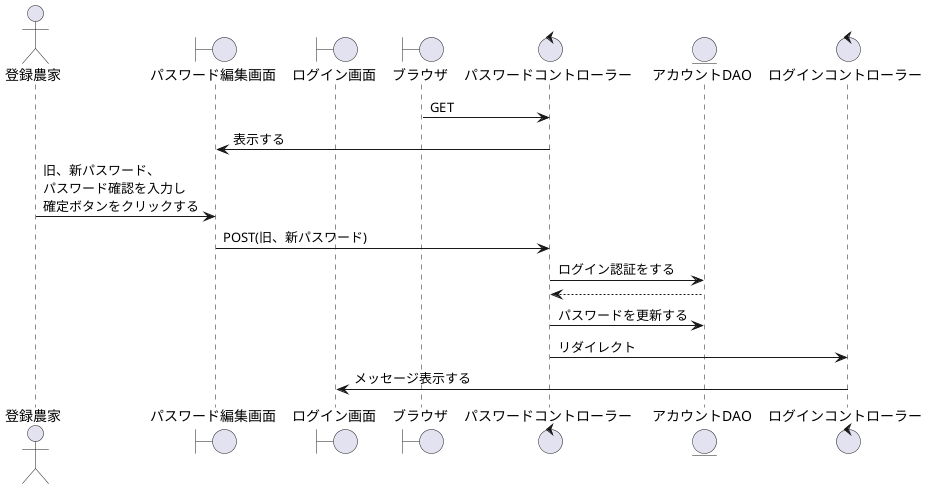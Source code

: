 @startuml パスワード変更

actor    "登録農家" as account
boundary "パスワード編集画面" as change_password
boundary "ログイン画面" as loguin_d
boundary "ブラウザ" as brz
control  "パスワードコントローラー" as change_password_c
entity   "アカウントDAO" as account_db
control  "ログインコントローラー" as login

'-------------------------------------------------------------------------------------------

brz ->  change_password_c : GET
change_password  <-  change_password_c : 表示する
account -> change_password : 旧、新パスワード、\nパスワード確認を入力し\n確定ボタンをクリックする
change_password -> change_password_c : POST(旧、新パスワード)
change_password_c -> account_db : ログイン認証をする
change_password_c <-- account_db
change_password_c -> account_db : パスワードを更新する
change_password_c -> login : リダイレクト
loguin_d <- login : メッセージ表示する

@enduml

